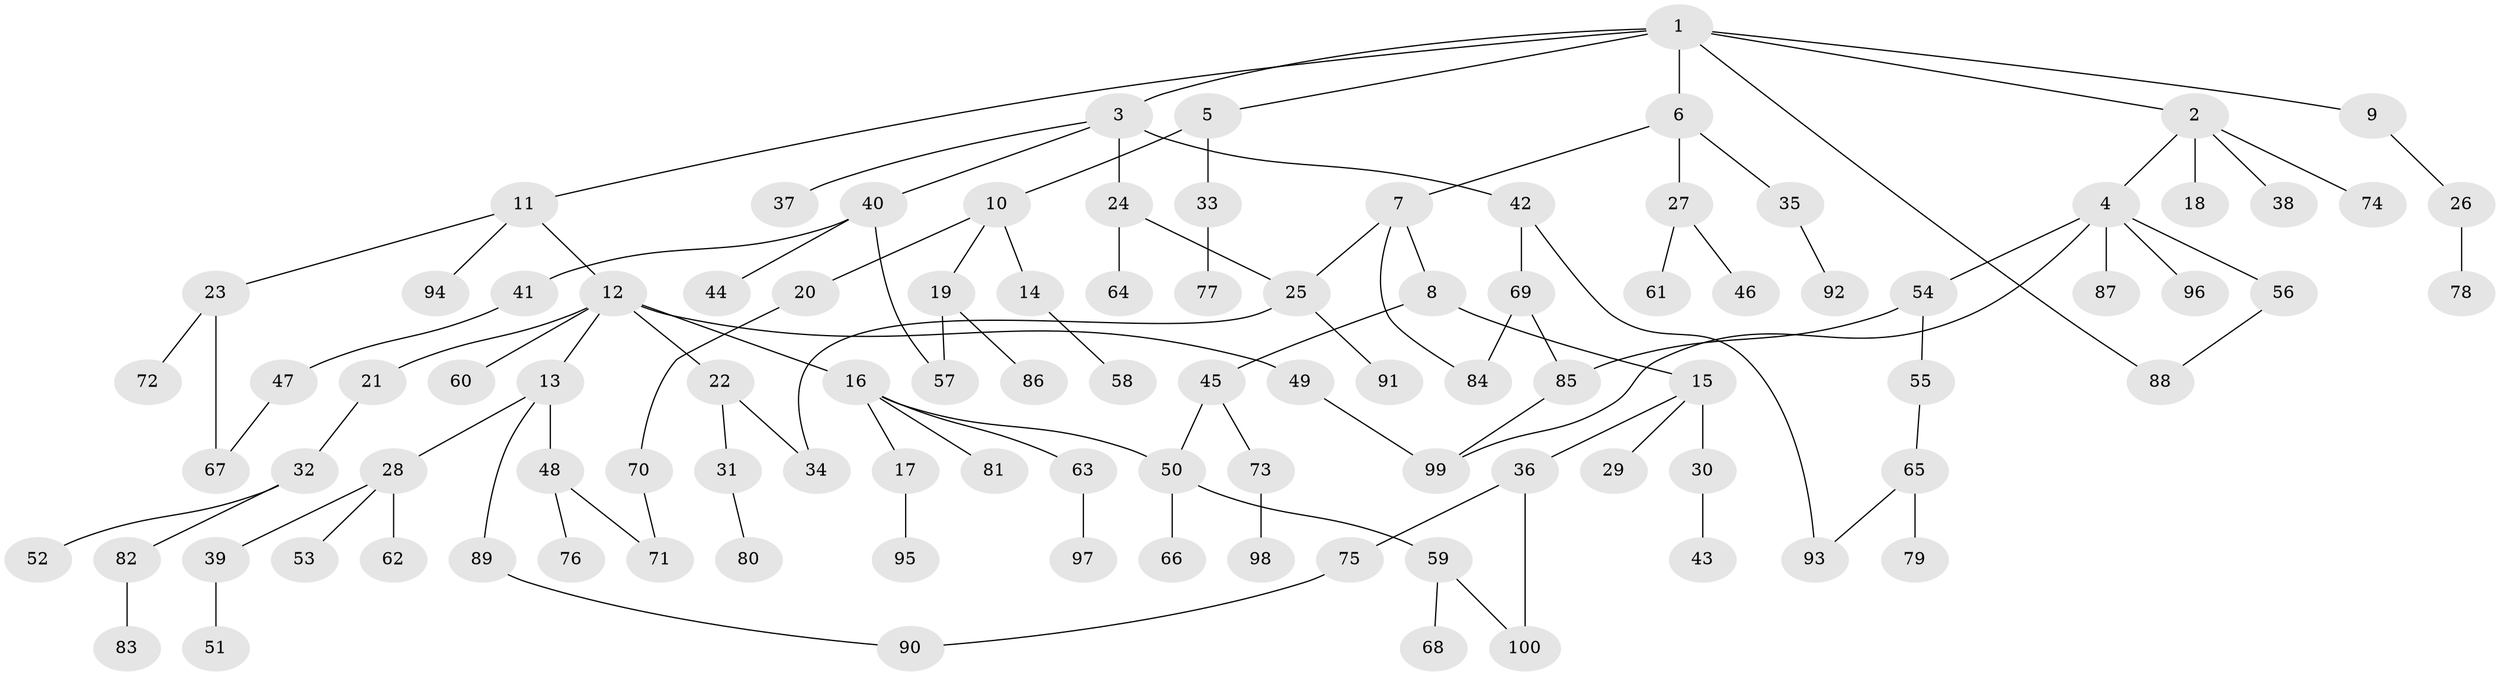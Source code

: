 // coarse degree distribution, {4: 0.12903225806451613, 3: 0.1935483870967742, 2: 0.3870967741935484, 6: 0.03225806451612903, 1: 0.1935483870967742, 11: 0.03225806451612903, 5: 0.03225806451612903}
// Generated by graph-tools (version 1.1) at 2025/35/03/04/25 23:35:59]
// undirected, 100 vertices, 113 edges
graph export_dot {
  node [color=gray90,style=filled];
  1;
  2;
  3;
  4;
  5;
  6;
  7;
  8;
  9;
  10;
  11;
  12;
  13;
  14;
  15;
  16;
  17;
  18;
  19;
  20;
  21;
  22;
  23;
  24;
  25;
  26;
  27;
  28;
  29;
  30;
  31;
  32;
  33;
  34;
  35;
  36;
  37;
  38;
  39;
  40;
  41;
  42;
  43;
  44;
  45;
  46;
  47;
  48;
  49;
  50;
  51;
  52;
  53;
  54;
  55;
  56;
  57;
  58;
  59;
  60;
  61;
  62;
  63;
  64;
  65;
  66;
  67;
  68;
  69;
  70;
  71;
  72;
  73;
  74;
  75;
  76;
  77;
  78;
  79;
  80;
  81;
  82;
  83;
  84;
  85;
  86;
  87;
  88;
  89;
  90;
  91;
  92;
  93;
  94;
  95;
  96;
  97;
  98;
  99;
  100;
  1 -- 2;
  1 -- 3;
  1 -- 5;
  1 -- 6;
  1 -- 9;
  1 -- 11;
  1 -- 88;
  2 -- 4;
  2 -- 18;
  2 -- 38;
  2 -- 74;
  3 -- 24;
  3 -- 37;
  3 -- 40;
  3 -- 42;
  4 -- 54;
  4 -- 56;
  4 -- 87;
  4 -- 96;
  4 -- 99;
  5 -- 10;
  5 -- 33;
  6 -- 7;
  6 -- 27;
  6 -- 35;
  7 -- 8;
  7 -- 25;
  7 -- 84;
  8 -- 15;
  8 -- 45;
  9 -- 26;
  10 -- 14;
  10 -- 19;
  10 -- 20;
  11 -- 12;
  11 -- 23;
  11 -- 94;
  12 -- 13;
  12 -- 16;
  12 -- 21;
  12 -- 22;
  12 -- 49;
  12 -- 60;
  13 -- 28;
  13 -- 48;
  13 -- 89;
  14 -- 58;
  15 -- 29;
  15 -- 30;
  15 -- 36;
  16 -- 17;
  16 -- 63;
  16 -- 81;
  16 -- 50;
  17 -- 95;
  19 -- 86;
  19 -- 57;
  20 -- 70;
  21 -- 32;
  22 -- 31;
  22 -- 34;
  23 -- 67;
  23 -- 72;
  24 -- 64;
  24 -- 25;
  25 -- 91;
  25 -- 34;
  26 -- 78;
  27 -- 46;
  27 -- 61;
  28 -- 39;
  28 -- 53;
  28 -- 62;
  30 -- 43;
  31 -- 80;
  32 -- 52;
  32 -- 82;
  33 -- 77;
  35 -- 92;
  36 -- 75;
  36 -- 100;
  39 -- 51;
  40 -- 41;
  40 -- 44;
  40 -- 57;
  41 -- 47;
  42 -- 69;
  42 -- 93;
  45 -- 50;
  45 -- 73;
  47 -- 67;
  48 -- 71;
  48 -- 76;
  49 -- 99;
  50 -- 59;
  50 -- 66;
  54 -- 55;
  54 -- 85;
  55 -- 65;
  56 -- 88;
  59 -- 68;
  59 -- 100;
  63 -- 97;
  65 -- 79;
  65 -- 93;
  69 -- 84;
  69 -- 85;
  70 -- 71;
  73 -- 98;
  75 -- 90;
  82 -- 83;
  85 -- 99;
  89 -- 90;
}
